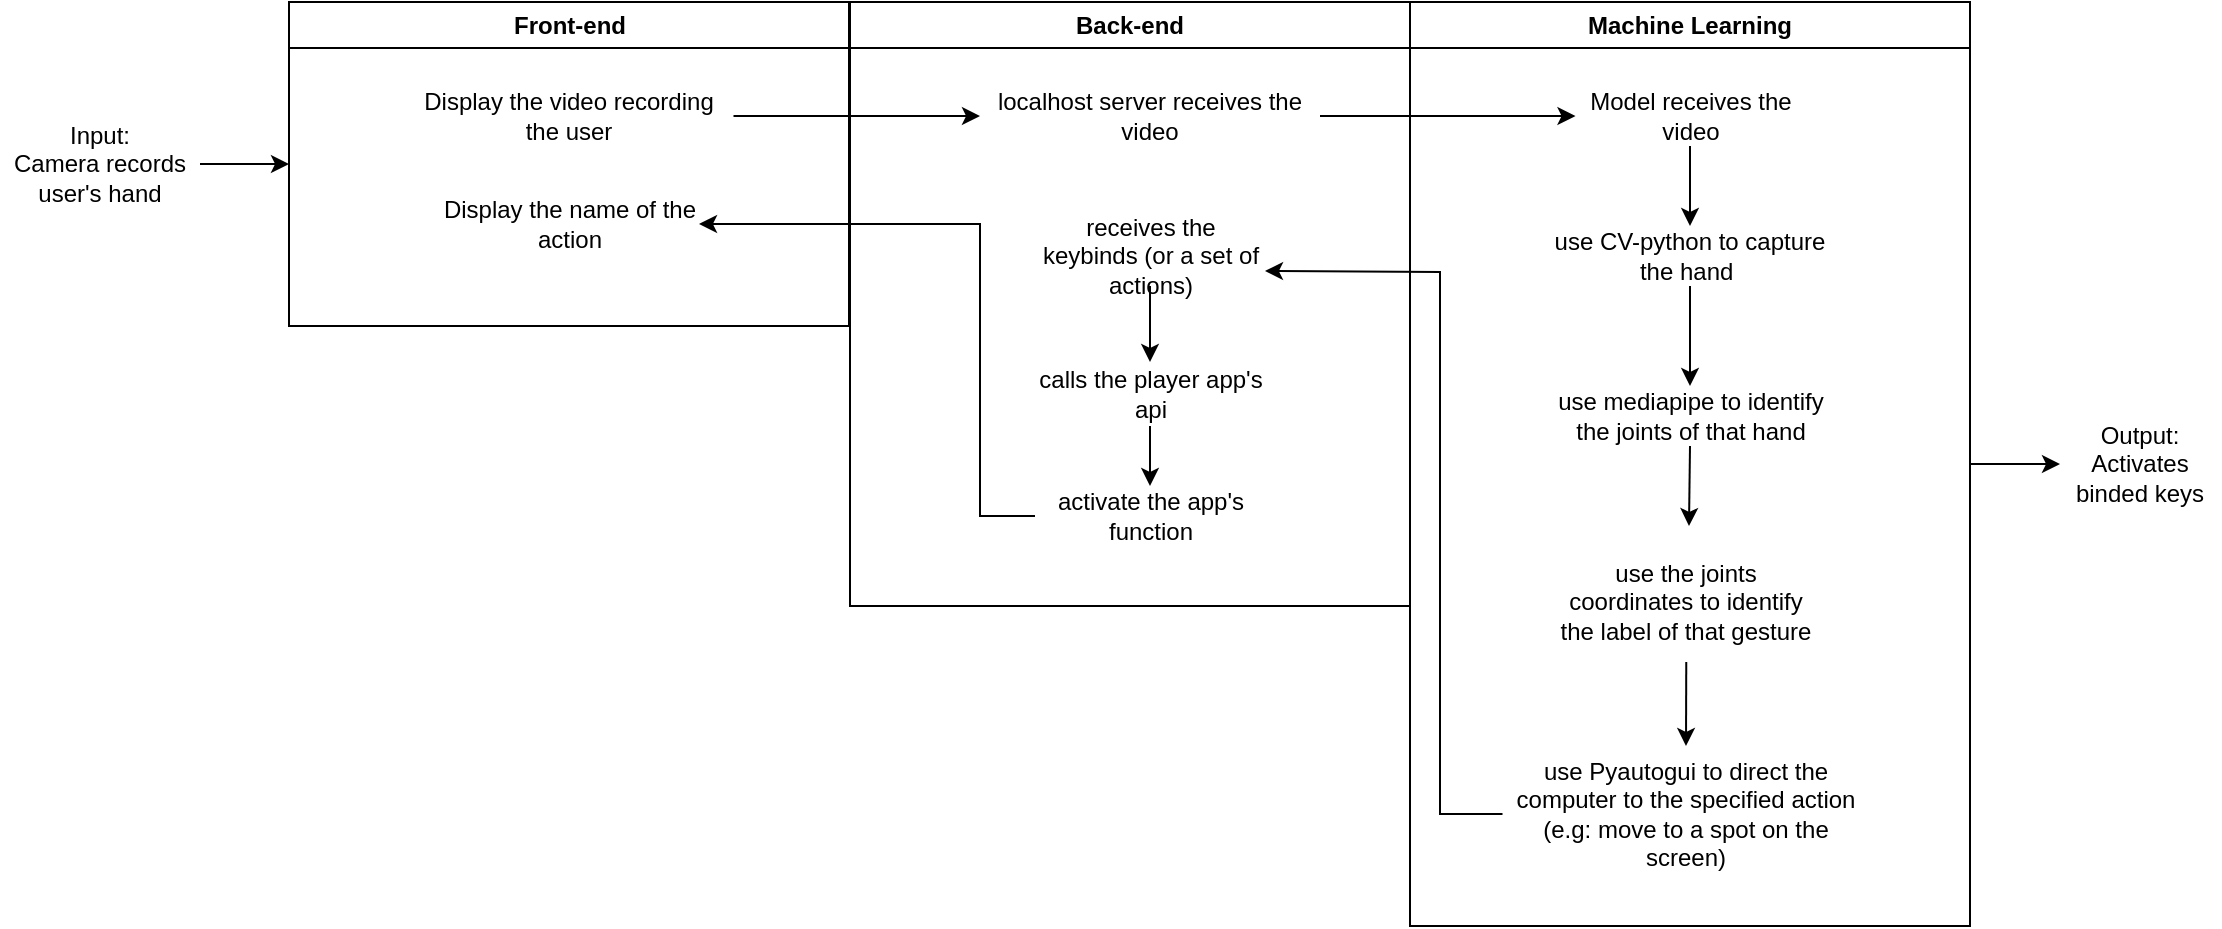<mxfile version="24.7.14">
  <diagram name="Page-1" id="2IKoeiCBan6mCIR0Soba">
    <mxGraphModel dx="1434" dy="761" grid="1" gridSize="10" guides="1" tooltips="1" connect="1" arrows="1" fold="1" page="1" pageScale="1" pageWidth="850" pageHeight="1100" math="0" shadow="0">
      <root>
        <mxCell id="0" />
        <mxCell id="1" parent="0" />
        <mxCell id="jZAUVlfjGR0R_M08o7NU-1" value="Front-end" style="swimlane;whiteSpace=wrap" vertex="1" parent="1">
          <mxGeometry x="164.5" y="128" width="280" height="162" as="geometry" />
        </mxCell>
        <mxCell id="jZAUVlfjGR0R_M08o7NU-2" value="Display the video recording the user" style="text;html=1;align=center;verticalAlign=middle;whiteSpace=wrap;rounded=0;" vertex="1" parent="jZAUVlfjGR0R_M08o7NU-1">
          <mxGeometry x="57.75" y="42" width="164.5" height="30" as="geometry" />
        </mxCell>
        <mxCell id="jZAUVlfjGR0R_M08o7NU-3" value="Display the name of the action" style="text;html=1;align=center;verticalAlign=middle;whiteSpace=wrap;rounded=0;" vertex="1" parent="jZAUVlfjGR0R_M08o7NU-1">
          <mxGeometry x="75" y="96" width="130" height="30" as="geometry" />
        </mxCell>
        <mxCell id="jZAUVlfjGR0R_M08o7NU-4" value="Back-end" style="swimlane;whiteSpace=wrap;startSize=23;" vertex="1" parent="1">
          <mxGeometry x="445" y="128" width="280" height="302" as="geometry" />
        </mxCell>
        <mxCell id="jZAUVlfjGR0R_M08o7NU-5" value="localhost server receives the video" style="text;html=1;align=center;verticalAlign=middle;whiteSpace=wrap;rounded=0;" vertex="1" parent="jZAUVlfjGR0R_M08o7NU-4">
          <mxGeometry x="65" y="42" width="170" height="30" as="geometry" />
        </mxCell>
        <mxCell id="jZAUVlfjGR0R_M08o7NU-6" value="receives the keybinds (or a set of actions)" style="text;html=1;align=center;verticalAlign=middle;whiteSpace=wrap;rounded=0;" vertex="1" parent="jZAUVlfjGR0R_M08o7NU-4">
          <mxGeometry x="92.5" y="112" width="115" height="30" as="geometry" />
        </mxCell>
        <mxCell id="jZAUVlfjGR0R_M08o7NU-7" value="calls the player app&#39;s api" style="text;html=1;align=center;verticalAlign=middle;whiteSpace=wrap;rounded=0;" vertex="1" parent="jZAUVlfjGR0R_M08o7NU-4">
          <mxGeometry x="92.5" y="180" width="115" height="32" as="geometry" />
        </mxCell>
        <mxCell id="jZAUVlfjGR0R_M08o7NU-8" value="activate the app&#39;s function" style="text;html=1;align=center;verticalAlign=middle;whiteSpace=wrap;rounded=0;" vertex="1" parent="jZAUVlfjGR0R_M08o7NU-4">
          <mxGeometry x="92.5" y="242" width="115" height="30" as="geometry" />
        </mxCell>
        <mxCell id="jZAUVlfjGR0R_M08o7NU-9" value="" style="endArrow=classic;html=1;rounded=0;entryX=0.5;entryY=0;entryDx=0;entryDy=0;exitX=0.5;exitY=1;exitDx=0;exitDy=0;" edge="1" parent="jZAUVlfjGR0R_M08o7NU-4" source="jZAUVlfjGR0R_M08o7NU-6" target="jZAUVlfjGR0R_M08o7NU-7">
          <mxGeometry width="50" height="50" relative="1" as="geometry">
            <mxPoint x="95" y="162" as="sourcePoint" />
            <mxPoint x="268" y="162" as="targetPoint" />
          </mxGeometry>
        </mxCell>
        <mxCell id="jZAUVlfjGR0R_M08o7NU-10" value="" style="endArrow=classic;html=1;rounded=0;entryX=0.5;entryY=0;entryDx=0;entryDy=0;exitX=0.5;exitY=1;exitDx=0;exitDy=0;" edge="1" parent="jZAUVlfjGR0R_M08o7NU-4" source="jZAUVlfjGR0R_M08o7NU-7" target="jZAUVlfjGR0R_M08o7NU-8">
          <mxGeometry width="50" height="50" relative="1" as="geometry">
            <mxPoint x="160" y="152" as="sourcePoint" />
            <mxPoint x="160" y="190" as="targetPoint" />
          </mxGeometry>
        </mxCell>
        <mxCell id="jZAUVlfjGR0R_M08o7NU-11" value="Machine Learning" style="swimlane;whiteSpace=wrap" vertex="1" parent="1">
          <mxGeometry x="725" y="128" width="280" height="462" as="geometry" />
        </mxCell>
        <mxCell id="jZAUVlfjGR0R_M08o7NU-12" value="Model receives the video" style="text;html=1;align=center;verticalAlign=middle;whiteSpace=wrap;rounded=0;" vertex="1" parent="jZAUVlfjGR0R_M08o7NU-11">
          <mxGeometry x="82.75" y="42" width="114.5" height="30" as="geometry" />
        </mxCell>
        <mxCell id="jZAUVlfjGR0R_M08o7NU-13" value="use CV-python to capture the hand&amp;nbsp;" style="text;html=1;align=center;verticalAlign=middle;whiteSpace=wrap;rounded=0;" vertex="1" parent="jZAUVlfjGR0R_M08o7NU-11">
          <mxGeometry x="65" y="112" width="150" height="30" as="geometry" />
        </mxCell>
        <mxCell id="jZAUVlfjGR0R_M08o7NU-14" value="use mediapipe to identify the joints of that hand" style="text;html=1;align=center;verticalAlign=middle;whiteSpace=wrap;rounded=0;" vertex="1" parent="jZAUVlfjGR0R_M08o7NU-11">
          <mxGeometry x="72.5" y="192" width="135" height="30" as="geometry" />
        </mxCell>
        <mxCell id="jZAUVlfjGR0R_M08o7NU-15" value="use the joints coordinates to identify the label of that gesture" style="text;html=1;align=center;verticalAlign=middle;whiteSpace=wrap;rounded=0;" vertex="1" parent="jZAUVlfjGR0R_M08o7NU-11">
          <mxGeometry x="73.13" y="270" width="130" height="60" as="geometry" />
        </mxCell>
        <mxCell id="jZAUVlfjGR0R_M08o7NU-16" value="use Pyautogui to direct the computer to the specified action (e.g: move to a spot on the screen)" style="text;html=1;align=center;verticalAlign=middle;whiteSpace=wrap;rounded=0;" vertex="1" parent="jZAUVlfjGR0R_M08o7NU-11">
          <mxGeometry x="46.25" y="372" width="183.75" height="68" as="geometry" />
        </mxCell>
        <mxCell id="jZAUVlfjGR0R_M08o7NU-17" value="" style="endArrow=classic;html=1;rounded=0;entryX=0.5;entryY=0;entryDx=0;entryDy=0;exitX=0.5;exitY=1;exitDx=0;exitDy=0;" edge="1" parent="jZAUVlfjGR0R_M08o7NU-11" source="jZAUVlfjGR0R_M08o7NU-12" target="jZAUVlfjGR0R_M08o7NU-13">
          <mxGeometry width="50" height="50" relative="1" as="geometry">
            <mxPoint x="-164.5" y="342" as="sourcePoint" />
            <mxPoint x="-114.5" y="292" as="targetPoint" />
          </mxGeometry>
        </mxCell>
        <mxCell id="jZAUVlfjGR0R_M08o7NU-18" value="" style="endArrow=classic;html=1;rounded=0;entryX=0.5;entryY=0;entryDx=0;entryDy=0;exitX=0.5;exitY=1;exitDx=0;exitDy=0;" edge="1" parent="jZAUVlfjGR0R_M08o7NU-11" source="jZAUVlfjGR0R_M08o7NU-13" target="jZAUVlfjGR0R_M08o7NU-14">
          <mxGeometry width="50" height="50" relative="1" as="geometry">
            <mxPoint x="150" y="82" as="sourcePoint" />
            <mxPoint x="150" y="122" as="targetPoint" />
          </mxGeometry>
        </mxCell>
        <mxCell id="jZAUVlfjGR0R_M08o7NU-19" value="" style="endArrow=classic;html=1;rounded=0;exitX=0.5;exitY=1;exitDx=0;exitDy=0;" edge="1" parent="jZAUVlfjGR0R_M08o7NU-11" source="jZAUVlfjGR0R_M08o7NU-14">
          <mxGeometry width="50" height="50" relative="1" as="geometry">
            <mxPoint x="139.5" y="220" as="sourcePoint" />
            <mxPoint x="139.5" y="262" as="targetPoint" />
          </mxGeometry>
        </mxCell>
        <mxCell id="jZAUVlfjGR0R_M08o7NU-20" value="" style="endArrow=classic;html=1;rounded=0;exitX=0.5;exitY=1;exitDx=0;exitDy=0;" edge="1" parent="jZAUVlfjGR0R_M08o7NU-11" source="jZAUVlfjGR0R_M08o7NU-15">
          <mxGeometry width="50" height="50" relative="1" as="geometry">
            <mxPoint x="145" y="352" as="sourcePoint" />
            <mxPoint x="138" y="372" as="targetPoint" />
          </mxGeometry>
        </mxCell>
        <mxCell id="jZAUVlfjGR0R_M08o7NU-21" value="" style="endArrow=classic;html=1;rounded=0;entryX=0;entryY=0.5;entryDx=0;entryDy=0;exitX=1;exitY=0.5;exitDx=0;exitDy=0;" edge="1" parent="1" source="jZAUVlfjGR0R_M08o7NU-22" target="jZAUVlfjGR0R_M08o7NU-1">
          <mxGeometry width="50" height="50" relative="1" as="geometry">
            <mxPoint x="130" y="413" as="sourcePoint" />
            <mxPoint x="500" y="410" as="targetPoint" />
          </mxGeometry>
        </mxCell>
        <mxCell id="jZAUVlfjGR0R_M08o7NU-22" value="&lt;div&gt;Input:&lt;/div&gt;&lt;div&gt;Camera records user&#39;s hand&lt;/div&gt;" style="text;html=1;align=center;verticalAlign=middle;whiteSpace=wrap;rounded=0;" vertex="1" parent="1">
          <mxGeometry x="20" y="194" width="100" height="30" as="geometry" />
        </mxCell>
        <mxCell id="jZAUVlfjGR0R_M08o7NU-23" value="" style="endArrow=classic;html=1;rounded=0;exitX=1;exitY=0.5;exitDx=0;exitDy=0;" edge="1" parent="1" source="jZAUVlfjGR0R_M08o7NU-11" target="jZAUVlfjGR0R_M08o7NU-24">
          <mxGeometry width="50" height="50" relative="1" as="geometry">
            <mxPoint x="1080" y="413" as="sourcePoint" />
            <mxPoint x="1040" y="413" as="targetPoint" />
          </mxGeometry>
        </mxCell>
        <mxCell id="jZAUVlfjGR0R_M08o7NU-24" value="Output:&lt;div&gt;Activates binded keys&lt;/div&gt;" style="text;html=1;align=center;verticalAlign=middle;whiteSpace=wrap;rounded=0;" vertex="1" parent="1">
          <mxGeometry x="1050" y="344" width="80" height="30" as="geometry" />
        </mxCell>
        <mxCell id="jZAUVlfjGR0R_M08o7NU-25" value="" style="endArrow=classic;html=1;rounded=0;entryX=0;entryY=0.5;entryDx=0;entryDy=0;exitX=1;exitY=0.5;exitDx=0;exitDy=0;entryPerimeter=0;" edge="1" parent="1" source="jZAUVlfjGR0R_M08o7NU-2" target="jZAUVlfjGR0R_M08o7NU-5">
          <mxGeometry width="50" height="50" relative="1" as="geometry">
            <mxPoint x="560" y="470" as="sourcePoint" />
            <mxPoint x="500" y="220" as="targetPoint" />
          </mxGeometry>
        </mxCell>
        <mxCell id="jZAUVlfjGR0R_M08o7NU-26" value="" style="endArrow=classic;html=1;rounded=0;entryX=0;entryY=0.5;entryDx=0;entryDy=0;exitX=1;exitY=0.5;exitDx=0;exitDy=0;" edge="1" parent="1" source="jZAUVlfjGR0R_M08o7NU-5" target="jZAUVlfjGR0R_M08o7NU-12">
          <mxGeometry width="50" height="50" relative="1" as="geometry">
            <mxPoint x="397" y="188" as="sourcePoint" />
            <mxPoint x="515" y="188" as="targetPoint" />
          </mxGeometry>
        </mxCell>
        <mxCell id="jZAUVlfjGR0R_M08o7NU-27" value="" style="endArrow=classic;html=1;rounded=0;exitX=0;exitY=0.5;exitDx=0;exitDy=0;entryX=1;entryY=0.75;entryDx=0;entryDy=0;" edge="1" parent="1" source="jZAUVlfjGR0R_M08o7NU-16" target="jZAUVlfjGR0R_M08o7NU-6">
          <mxGeometry width="50" height="50" relative="1" as="geometry">
            <mxPoint x="560" y="470" as="sourcePoint" />
            <mxPoint x="610" y="420" as="targetPoint" />
            <Array as="points">
              <mxPoint x="740" y="534" />
              <mxPoint x="740" y="263" />
            </Array>
          </mxGeometry>
        </mxCell>
        <mxCell id="jZAUVlfjGR0R_M08o7NU-28" value="" style="endArrow=classic;html=1;rounded=0;exitX=0;exitY=0.5;exitDx=0;exitDy=0;entryX=1;entryY=0.5;entryDx=0;entryDy=0;" edge="1" parent="1" source="jZAUVlfjGR0R_M08o7NU-8" target="jZAUVlfjGR0R_M08o7NU-3">
          <mxGeometry width="50" height="50" relative="1" as="geometry">
            <mxPoint x="560" y="470" as="sourcePoint" />
            <mxPoint x="400" y="255" as="targetPoint" />
            <Array as="points">
              <mxPoint x="510" y="385" />
              <mxPoint x="510" y="239" />
            </Array>
          </mxGeometry>
        </mxCell>
      </root>
    </mxGraphModel>
  </diagram>
</mxfile>
